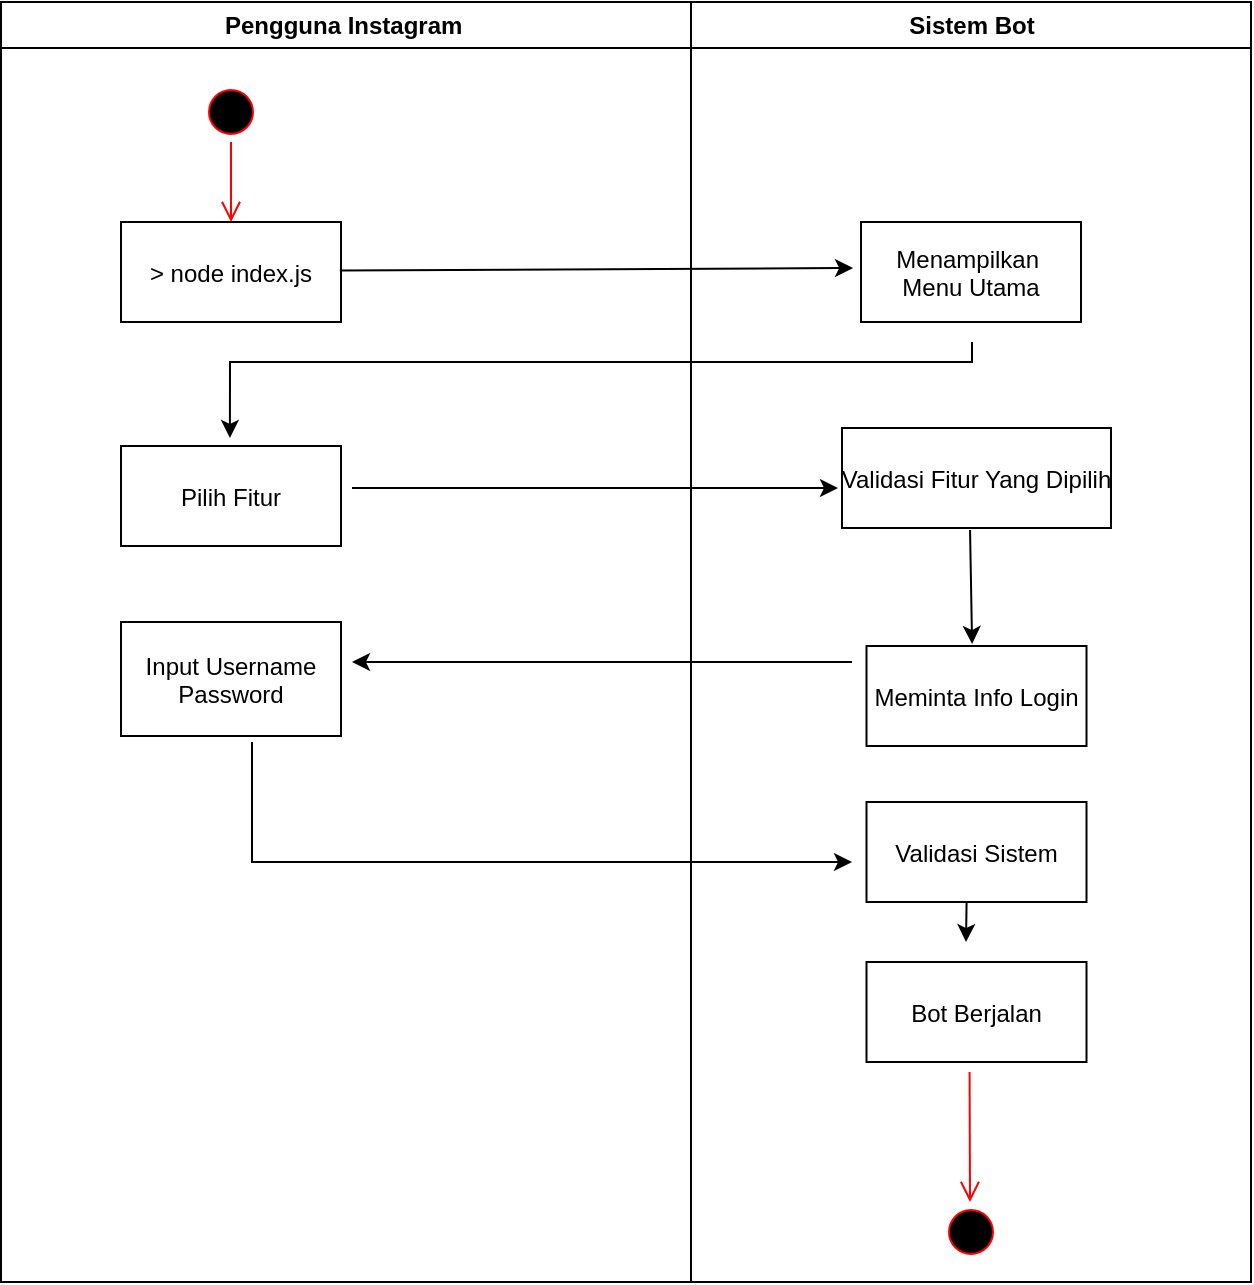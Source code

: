 <mxfile version="20.8.21" type="github">
  <diagram name="Page-1" id="e7e014a7-5840-1c2e-5031-d8a46d1fe8dd">
    <mxGraphModel dx="1035" dy="614" grid="1" gridSize="10" guides="1" tooltips="1" connect="1" arrows="1" fold="1" page="1" pageScale="1" pageWidth="1169" pageHeight="826" background="none" math="0" shadow="0">
      <root>
        <mxCell id="0" />
        <mxCell id="1" parent="0" />
        <mxCell id="2" value="Pengguna Instagram " style="swimlane;whiteSpace=wrap" parent="1" vertex="1">
          <mxGeometry x="164.5" y="150" width="345" height="640" as="geometry" />
        </mxCell>
        <mxCell id="5" value="" style="ellipse;shape=startState;fillColor=#000000;strokeColor=#ff0000;" parent="2" vertex="1">
          <mxGeometry x="100" y="40" width="30" height="30" as="geometry" />
        </mxCell>
        <mxCell id="6" value="" style="edgeStyle=elbowEdgeStyle;elbow=horizontal;verticalAlign=bottom;endArrow=open;endSize=8;strokeColor=#FF0000;endFill=1;rounded=0" parent="2" source="5" target="7" edge="1">
          <mxGeometry x="100" y="40" as="geometry">
            <mxPoint x="115" y="110" as="targetPoint" />
          </mxGeometry>
        </mxCell>
        <mxCell id="7" value="&gt; node index.js" style="" parent="2" vertex="1">
          <mxGeometry x="60" y="110" width="110" height="50" as="geometry" />
        </mxCell>
        <mxCell id="8" value="Pilih Fitur" style="" parent="2" vertex="1">
          <mxGeometry x="60" y="222" width="110" height="50" as="geometry" />
        </mxCell>
        <mxCell id="EpEf8qVlWjMgmeQ8P99i-58" style="edgeStyle=orthogonalEdgeStyle;rounded=0;orthogonalLoop=1;jettySize=auto;html=1;" edge="1" parent="2">
          <mxGeometry relative="1" as="geometry">
            <mxPoint x="425.5" y="430" as="targetPoint" />
            <mxPoint x="125.5" y="370" as="sourcePoint" />
            <Array as="points">
              <mxPoint x="126" y="430" />
            </Array>
          </mxGeometry>
        </mxCell>
        <mxCell id="10" value="Input Username&#xa;Password" style="" parent="2" vertex="1">
          <mxGeometry x="60" y="310" width="110" height="57" as="geometry" />
        </mxCell>
        <mxCell id="3" value="Sistem Bot" style="swimlane;whiteSpace=wrap" parent="1" vertex="1">
          <mxGeometry x="509.5" y="150" width="280" height="640" as="geometry" />
        </mxCell>
        <mxCell id="15" value="Menampilkan &#xa;Menu Utama" style="" parent="3" vertex="1">
          <mxGeometry x="85" y="110" width="110" height="50" as="geometry" />
        </mxCell>
        <mxCell id="16" value="Validasi Fitur Yang Dipilih" style="" parent="3" vertex="1">
          <mxGeometry x="75.5" y="213" width="134.5" height="50" as="geometry" />
        </mxCell>
        <mxCell id="18" value="Meminta Info Login" style="" parent="3" vertex="1">
          <mxGeometry x="87.75" y="322" width="110" height="50" as="geometry" />
        </mxCell>
        <mxCell id="30" value="Validasi Sistem" style="" parent="3" vertex="1">
          <mxGeometry x="87.75" y="400" width="110" height="50" as="geometry" />
        </mxCell>
        <mxCell id="EpEf8qVlWjMgmeQ8P99i-54" value="" style="endArrow=classic;html=1;rounded=0;exitX=0.476;exitY=1.02;exitDx=0;exitDy=0;exitPerimeter=0;entryX=0.48;entryY=-0.02;entryDx=0;entryDy=0;entryPerimeter=0;" edge="1" parent="3" source="16" target="18">
          <mxGeometry width="50" height="50" relative="1" as="geometry">
            <mxPoint x="-79.5" y="342" as="sourcePoint" />
            <mxPoint x="-29.5" y="292" as="targetPoint" />
          </mxGeometry>
        </mxCell>
        <mxCell id="EpEf8qVlWjMgmeQ8P99i-59" value="Bot Berjalan" style="" vertex="1" parent="3">
          <mxGeometry x="87.75" y="480" width="110" height="50" as="geometry" />
        </mxCell>
        <mxCell id="EpEf8qVlWjMgmeQ8P99i-60" value="" style="ellipse;shape=startState;fillColor=#000000;strokeColor=#ff0000;" vertex="1" parent="3">
          <mxGeometry x="125" y="600" width="30" height="30" as="geometry" />
        </mxCell>
        <mxCell id="EpEf8qVlWjMgmeQ8P99i-61" value="" style="edgeStyle=elbowEdgeStyle;elbow=horizontal;verticalAlign=bottom;endArrow=open;endSize=8;strokeColor=#FF0000;endFill=1;rounded=0" edge="1" parent="3">
          <mxGeometry x="-40.21" y="355" as="geometry">
            <mxPoint x="139.29" y="600" as="targetPoint" />
            <mxPoint x="139.29" y="535" as="sourcePoint" />
          </mxGeometry>
        </mxCell>
        <mxCell id="EpEf8qVlWjMgmeQ8P99i-62" value="" style="endArrow=classic;html=1;rounded=0;exitX=0.455;exitY=0.994;exitDx=0;exitDy=0;exitPerimeter=0;" edge="1" parent="3" source="30">
          <mxGeometry width="50" height="50" relative="1" as="geometry">
            <mxPoint x="-179.5" y="320" as="sourcePoint" />
            <mxPoint x="137.5" y="470" as="targetPoint" />
          </mxGeometry>
        </mxCell>
        <mxCell id="EpEf8qVlWjMgmeQ8P99i-43" value="" style="endArrow=classic;html=1;rounded=0;entryX=-0.036;entryY=0.46;entryDx=0;entryDy=0;entryPerimeter=0;exitX=0.995;exitY=0.486;exitDx=0;exitDy=0;exitPerimeter=0;" edge="1" parent="1" source="7" target="15">
          <mxGeometry width="50" height="50" relative="1" as="geometry">
            <mxPoint x="340" y="260" as="sourcePoint" />
            <mxPoint x="510" y="263" as="targetPoint" />
          </mxGeometry>
        </mxCell>
        <mxCell id="EpEf8qVlWjMgmeQ8P99i-51" style="edgeStyle=orthogonalEdgeStyle;rounded=0;orthogonalLoop=1;jettySize=auto;html=1;entryX=0.495;entryY=-0.08;entryDx=0;entryDy=0;entryPerimeter=0;" edge="1" parent="1" target="8">
          <mxGeometry relative="1" as="geometry">
            <mxPoint x="650" y="320" as="sourcePoint" />
            <Array as="points">
              <mxPoint x="650" y="330" />
              <mxPoint x="279" y="330" />
            </Array>
          </mxGeometry>
        </mxCell>
        <mxCell id="EpEf8qVlWjMgmeQ8P99i-52" value="" style="endArrow=classic;html=1;rounded=0;exitX=1.05;exitY=0.42;exitDx=0;exitDy=0;exitPerimeter=0;entryX=-0.015;entryY=0.6;entryDx=0;entryDy=0;entryPerimeter=0;" edge="1" parent="1" source="8" target="16">
          <mxGeometry width="50" height="50" relative="1" as="geometry">
            <mxPoint x="430" y="470" as="sourcePoint" />
            <mxPoint x="580" y="380" as="targetPoint" />
          </mxGeometry>
        </mxCell>
        <mxCell id="EpEf8qVlWjMgmeQ8P99i-53" value="" style="endArrow=classic;html=1;rounded=0;" edge="1" parent="1">
          <mxGeometry width="50" height="50" relative="1" as="geometry">
            <mxPoint x="590" y="480" as="sourcePoint" />
            <mxPoint x="340" y="480" as="targetPoint" />
          </mxGeometry>
        </mxCell>
      </root>
    </mxGraphModel>
  </diagram>
</mxfile>
